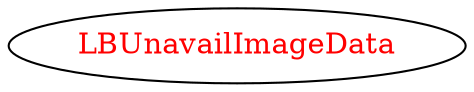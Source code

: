 digraph dependencyGraph {
 concentrate=true;
 ranksep="2.0";
 rankdir="LR"; 
 splines="ortho";
"LBUnavailImageData" [fontcolor="red"];
}